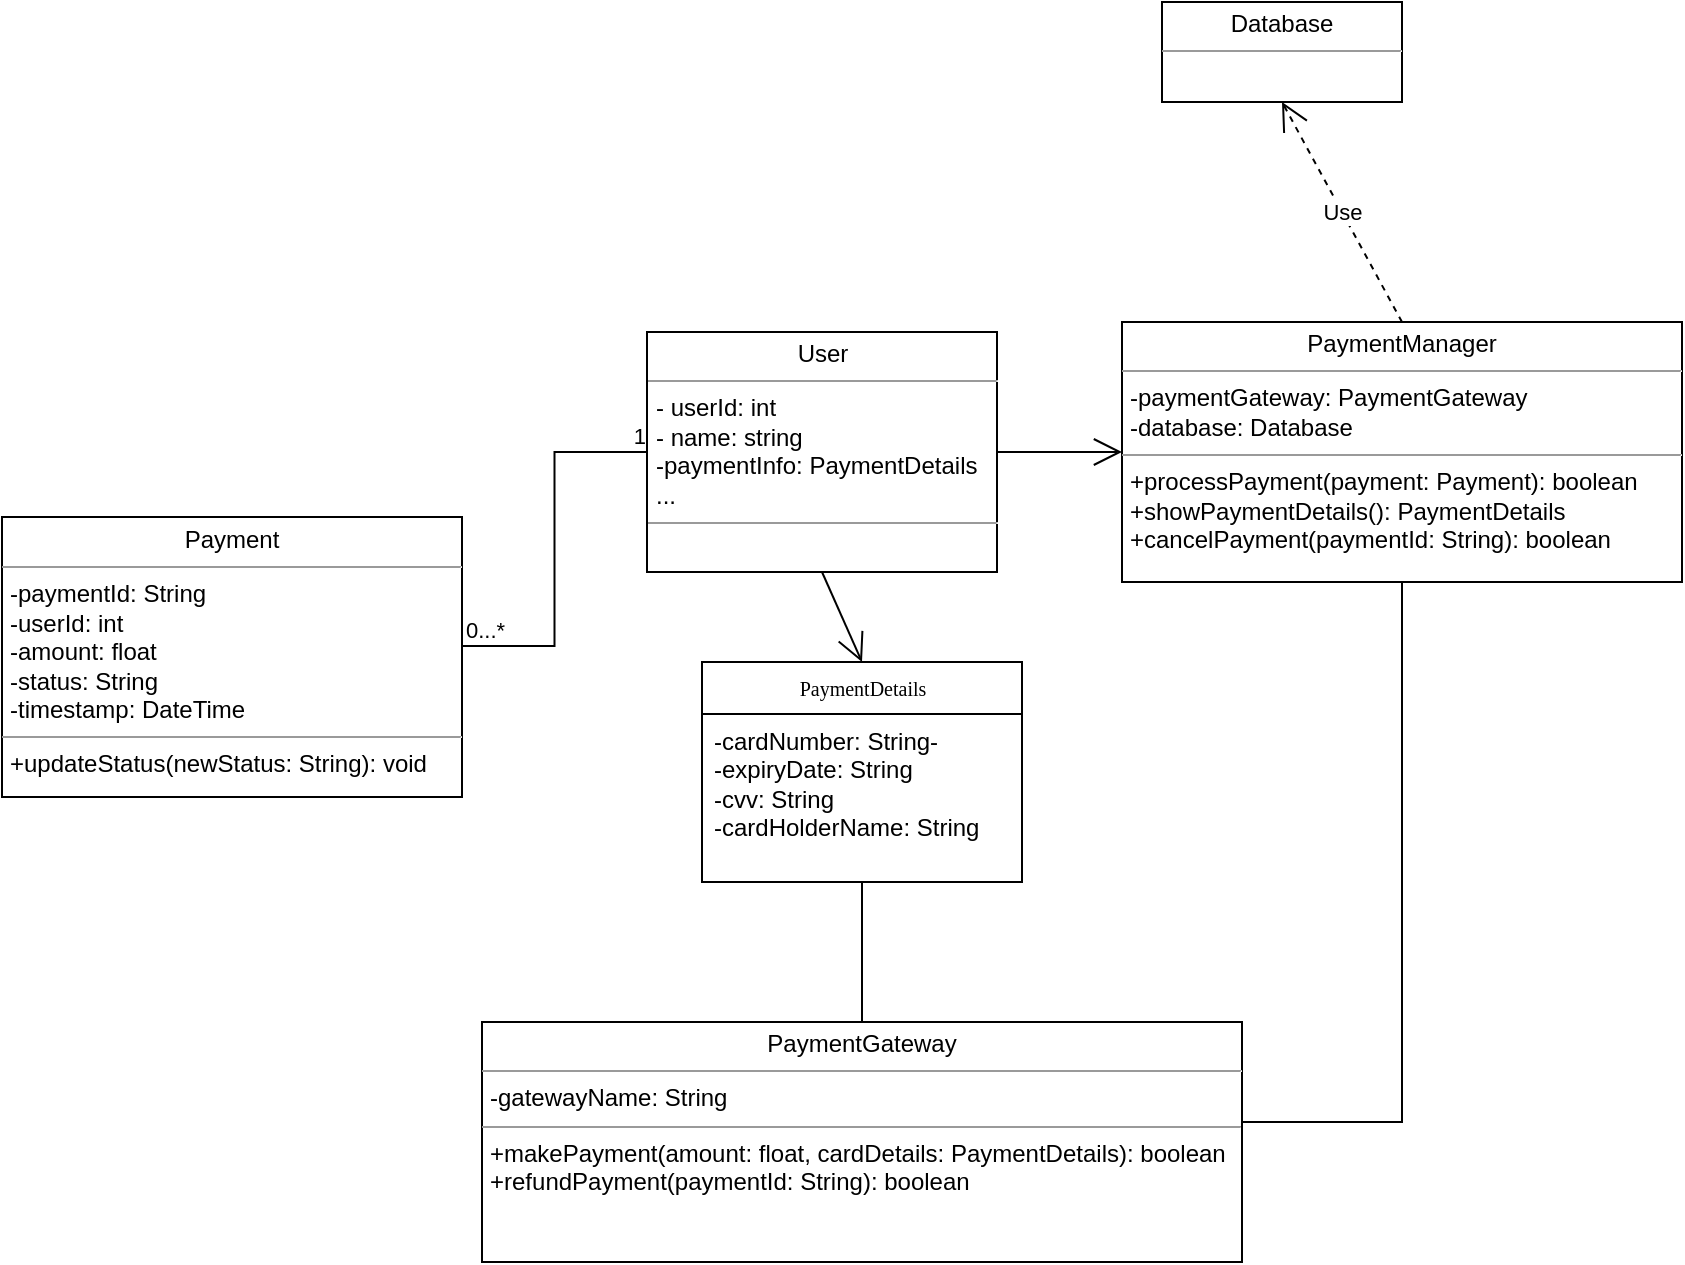 <mxfile version="26.3.0">
  <diagram name="Page-1" id="d8hwIvSwrcw1uanDnyRD">
    <mxGraphModel dx="872" dy="1539" grid="1" gridSize="10" guides="1" tooltips="1" connect="1" arrows="1" fold="1" page="1" pageScale="1" pageWidth="850" pageHeight="1100" math="0" shadow="0">
      <root>
        <mxCell id="0" />
        <mxCell id="1" parent="0" />
        <mxCell id="ImZnsDybVI9Jib_6W4aD-1" value="&lt;div&gt;&lt;span data-end=&quot;1931&quot; data-start=&quot;1910&quot;&gt;PaymentDetails&lt;/span&gt;&lt;/div&gt;" style="swimlane;html=1;fontStyle=0;childLayout=stackLayout;horizontal=1;startSize=26;fillColor=none;horizontalStack=0;resizeParent=1;resizeLast=0;collapsible=1;marginBottom=0;swimlaneFillColor=#ffffff;rounded=0;shadow=0;comic=0;labelBackgroundColor=none;strokeWidth=1;fontFamily=Verdana;fontSize=10;align=center;" vertex="1" parent="1">
          <mxGeometry x="380" y="240" width="160" height="110" as="geometry" />
        </mxCell>
        <mxCell id="ImZnsDybVI9Jib_6W4aD-2" value="-cardNumber: String&lt;span style=&quot;background-color: transparent; color: light-dark(rgb(0, 0, 0), rgb(255, 255, 255));&quot;&gt;-&lt;br&gt;&lt;/span&gt;&lt;div&gt;&lt;span style=&quot;background-color: transparent; color: light-dark(rgb(0, 0, 0), rgb(255, 255, 255));&quot;&gt;-&lt;/span&gt;&lt;span style=&quot;background-color: transparent; color: light-dark(rgb(0, 0, 0), rgb(255, 255, 255));&quot;&gt;expiryDate: String&lt;/span&gt;&lt;/div&gt;&lt;div&gt;&lt;span style=&quot;background-color: transparent; color: light-dark(rgb(0, 0, 0), rgb(255, 255, 255));&quot;&gt;-&lt;/span&gt;&lt;span style=&quot;background-color: transparent; color: light-dark(rgb(0, 0, 0), rgb(255, 255, 255));&quot;&gt;cvv: String&lt;/span&gt;&lt;/div&gt;&lt;div&gt;&lt;span style=&quot;background-color: transparent; color: light-dark(rgb(0, 0, 0), rgb(255, 255, 255));&quot;&gt;-&lt;/span&gt;&lt;span style=&quot;background-color: transparent; color: light-dark(rgb(0, 0, 0), rgb(255, 255, 255));&quot;&gt;cardHolderName: String&lt;/span&gt;&lt;/div&gt;" style="text;html=1;strokeColor=none;fillColor=none;align=left;verticalAlign=top;spacingLeft=4;spacingRight=4;whiteSpace=wrap;overflow=hidden;rotatable=0;points=[[0,0.5],[1,0.5]];portConstraint=eastwest;" vertex="1" parent="ImZnsDybVI9Jib_6W4aD-1">
          <mxGeometry y="26" width="160" height="84" as="geometry" />
        </mxCell>
        <mxCell id="ImZnsDybVI9Jib_6W4aD-4" value="&lt;p style=&quot;margin:0px;margin-top:4px;text-align:center;&quot;&gt;User&lt;/p&gt;&lt;hr size=&quot;1&quot;&gt;&lt;p style=&quot;margin:0px;margin-left:4px;&quot;&gt;- userId: int&amp;nbsp;&lt;/p&gt;&lt;p style=&quot;margin:0px;margin-left:4px;&quot;&gt;- name: string&lt;/p&gt;&lt;p style=&quot;margin:0px;margin-left:4px;&quot;&gt;-paymentInfo: PaymentDetails&lt;/p&gt;&lt;p style=&quot;margin:0px;margin-left:4px;&quot;&gt;...&lt;/p&gt;&lt;hr size=&quot;1&quot;&gt;&lt;p style=&quot;margin:0px;margin-left:4px;&quot;&gt;&lt;br&gt;&lt;/p&gt;" style="verticalAlign=top;align=left;overflow=fill;fontSize=12;fontFamily=Helvetica;html=1;rounded=0;shadow=0;comic=0;labelBackgroundColor=none;strokeWidth=1" vertex="1" parent="1">
          <mxGeometry x="352.5" y="75" width="175" height="120" as="geometry" />
        </mxCell>
        <mxCell id="ImZnsDybVI9Jib_6W4aD-5" value="&lt;p style=&quot;margin:0px;margin-top:4px;text-align:center;&quot;&gt;&lt;span data-end=&quot;766&quot; data-start=&quot;745&quot;&gt;PaymentManager&lt;/span&gt;&lt;/p&gt;&lt;hr size=&quot;1&quot;&gt;&lt;p style=&quot;margin:0px;margin-left:4px;&quot;&gt;-&lt;span style=&quot;background-color: transparent; color: light-dark(rgb(0, 0, 0), rgb(255, 255, 255));&quot;&gt;paymentGateway: PaymentGateway&lt;/span&gt;&lt;/p&gt;&lt;p style=&quot;margin:0px;margin-left:4px;&quot;&gt;&lt;span style=&quot;background-color: transparent; color: light-dark(rgb(0, 0, 0), rgb(255, 255, 255));&quot;&gt;-database: Database&lt;/span&gt;&lt;/p&gt;&lt;hr size=&quot;1&quot;&gt;&lt;p style=&quot;margin:0px;margin-left:4px;&quot;&gt;+processPayment(payment: Payment): boolean&lt;/p&gt;&lt;p style=&quot;margin:0px;margin-left:4px;&quot;&gt;+showPaymentDetails(): PaymentDetails&lt;/p&gt;&lt;p style=&quot;margin:0px;margin-left:4px;&quot;&gt;+cancelPayment(paymentId: String): boolean&lt;/p&gt;" style="verticalAlign=top;align=left;overflow=fill;fontSize=12;fontFamily=Helvetica;html=1;rounded=0;shadow=0;comic=0;labelBackgroundColor=none;strokeWidth=1" vertex="1" parent="1">
          <mxGeometry x="590" y="70" width="280" height="130" as="geometry" />
        </mxCell>
        <mxCell id="ImZnsDybVI9Jib_6W4aD-9" value="&lt;p style=&quot;margin:0px;margin-top:4px;text-align:center;&quot;&gt;Database&lt;/p&gt;&lt;hr size=&quot;1&quot;&gt;&lt;p style=&quot;margin:0px;margin-left:4px;&quot;&gt;&lt;br&gt;&lt;/p&gt;" style="verticalAlign=top;align=left;overflow=fill;fontSize=12;fontFamily=Helvetica;html=1;rounded=0;shadow=0;comic=0;labelBackgroundColor=none;strokeWidth=1" vertex="1" parent="1">
          <mxGeometry x="610" y="-90" width="120" height="50" as="geometry" />
        </mxCell>
        <mxCell id="ImZnsDybVI9Jib_6W4aD-12" value="&lt;p style=&quot;margin:0px;margin-top:4px;text-align:center;&quot;&gt;PaymentGateway&lt;/p&gt;&lt;hr size=&quot;1&quot;&gt;&lt;p style=&quot;margin:0px;margin-left:4px;&quot;&gt;-gatewayName: String&lt;/p&gt;&lt;hr size=&quot;1&quot;&gt;&lt;p style=&quot;margin:0px;margin-left:4px;&quot;&gt;+&lt;span style=&quot;background-color: transparent; color: light-dark(rgb(0, 0, 0), rgb(255, 255, 255));&quot;&gt;makePayment(amount: float, cardDetails: PaymentDetails): boolean&lt;/span&gt;&lt;/p&gt;&lt;p style=&quot;margin:0px;margin-left:4px;&quot;&gt;&lt;span style=&quot;background-color: transparent; color: light-dark(rgb(0, 0, 0), rgb(255, 255, 255));&quot;&gt;+&lt;/span&gt;&lt;span style=&quot;background-color: transparent; color: light-dark(rgb(0, 0, 0), rgb(255, 255, 255));&quot;&gt;refundPayment(paymentId: String): boolean&lt;/span&gt;&lt;/p&gt;" style="verticalAlign=top;align=left;overflow=fill;fontSize=12;fontFamily=Helvetica;html=1;rounded=0;shadow=0;comic=0;labelBackgroundColor=none;strokeWidth=1" vertex="1" parent="1">
          <mxGeometry x="270" y="420" width="380" height="120" as="geometry" />
        </mxCell>
        <mxCell id="ImZnsDybVI9Jib_6W4aD-13" value="&lt;p style=&quot;margin:0px;margin-top:4px;text-align:center;&quot;&gt;&lt;span data-end=&quot;1643&quot; data-start=&quot;1629&quot;&gt;Payment&lt;/span&gt;&lt;/p&gt;&lt;hr size=&quot;1&quot;&gt;&lt;p style=&quot;margin:0px;margin-left:4px;&quot;&gt;-paymentId: String&lt;/p&gt;&lt;p style=&quot;margin:0px;margin-left:4px;&quot;&gt;-userId: int&lt;/p&gt;&lt;p style=&quot;margin:0px;margin-left:4px;&quot;&gt;-amount: float&lt;/p&gt;&lt;p style=&quot;margin:0px;margin-left:4px;&quot;&gt;-status: String&lt;/p&gt;&lt;p style=&quot;margin:0px;margin-left:4px;&quot;&gt;-timestamp: DateTime&lt;/p&gt;&lt;hr size=&quot;1&quot;&gt;&lt;p style=&quot;margin:0px;margin-left:4px;&quot;&gt;+updateStatus(newStatus: String): void&lt;/p&gt;" style="verticalAlign=top;align=left;overflow=fill;fontSize=12;fontFamily=Helvetica;html=1;rounded=0;shadow=0;comic=0;labelBackgroundColor=none;strokeWidth=1" vertex="1" parent="1">
          <mxGeometry x="30" y="167.5" width="230" height="140" as="geometry" />
        </mxCell>
        <mxCell id="ImZnsDybVI9Jib_6W4aD-15" value="" style="endArrow=open;endFill=1;endSize=12;html=1;rounded=0;entryX=0.5;entryY=0;entryDx=0;entryDy=0;exitX=0.5;exitY=1;exitDx=0;exitDy=0;" edge="1" parent="1" source="ImZnsDybVI9Jib_6W4aD-4" target="ImZnsDybVI9Jib_6W4aD-1">
          <mxGeometry width="160" relative="1" as="geometry">
            <mxPoint x="350" y="-30" as="sourcePoint" />
            <mxPoint x="510" y="-30" as="targetPoint" />
          </mxGeometry>
        </mxCell>
        <mxCell id="ImZnsDybVI9Jib_6W4aD-16" value="" style="endArrow=none;html=1;edgeStyle=orthogonalEdgeStyle;rounded=0;exitX=1;exitY=0.461;exitDx=0;exitDy=0;exitPerimeter=0;entryX=0;entryY=0.5;entryDx=0;entryDy=0;" edge="1" parent="1" source="ImZnsDybVI9Jib_6W4aD-13" target="ImZnsDybVI9Jib_6W4aD-4">
          <mxGeometry relative="1" as="geometry">
            <mxPoint x="350" y="110" as="sourcePoint" />
            <mxPoint x="510" y="110" as="targetPoint" />
          </mxGeometry>
        </mxCell>
        <mxCell id="ImZnsDybVI9Jib_6W4aD-17" value="0...*" style="edgeLabel;resizable=0;html=1;align=left;verticalAlign=bottom;" connectable="0" vertex="1" parent="ImZnsDybVI9Jib_6W4aD-16">
          <mxGeometry x="-1" relative="1" as="geometry" />
        </mxCell>
        <mxCell id="ImZnsDybVI9Jib_6W4aD-18" value="1" style="edgeLabel;resizable=0;html=1;align=right;verticalAlign=bottom;" connectable="0" vertex="1" parent="ImZnsDybVI9Jib_6W4aD-16">
          <mxGeometry x="1" relative="1" as="geometry" />
        </mxCell>
        <mxCell id="ImZnsDybVI9Jib_6W4aD-19" value="" style="endArrow=open;endFill=1;endSize=12;html=1;rounded=0;exitX=1;exitY=0.5;exitDx=0;exitDy=0;entryX=0;entryY=0.5;entryDx=0;entryDy=0;" edge="1" parent="1" source="ImZnsDybVI9Jib_6W4aD-4" target="ImZnsDybVI9Jib_6W4aD-5">
          <mxGeometry width="160" relative="1" as="geometry">
            <mxPoint x="350" y="110" as="sourcePoint" />
            <mxPoint x="475" y="260" as="targetPoint" />
          </mxGeometry>
        </mxCell>
        <mxCell id="ImZnsDybVI9Jib_6W4aD-20" value="" style="endArrow=none;html=1;edgeStyle=orthogonalEdgeStyle;rounded=0;entryX=0.5;entryY=1;entryDx=0;entryDy=0;exitX=1;exitY=0.5;exitDx=0;exitDy=0;" edge="1" parent="1" source="ImZnsDybVI9Jib_6W4aD-12" target="ImZnsDybVI9Jib_6W4aD-5">
          <mxGeometry relative="1" as="geometry">
            <mxPoint x="730" y="530" as="sourcePoint" />
            <mxPoint x="510" y="410" as="targetPoint" />
            <Array as="points">
              <mxPoint x="730" y="470" />
            </Array>
          </mxGeometry>
        </mxCell>
        <mxCell id="ImZnsDybVI9Jib_6W4aD-24" value="Use" style="endArrow=open;endSize=12;dashed=1;html=1;rounded=0;entryX=0.5;entryY=1;entryDx=0;entryDy=0;exitX=0.5;exitY=0;exitDx=0;exitDy=0;" edge="1" parent="1" source="ImZnsDybVI9Jib_6W4aD-5" target="ImZnsDybVI9Jib_6W4aD-9">
          <mxGeometry width="160" relative="1" as="geometry">
            <mxPoint x="350" y="410" as="sourcePoint" />
            <mxPoint x="510" y="410" as="targetPoint" />
          </mxGeometry>
        </mxCell>
        <mxCell id="ImZnsDybVI9Jib_6W4aD-27" value="" style="endArrow=none;html=1;edgeStyle=orthogonalEdgeStyle;rounded=0;exitX=0.5;exitY=0;exitDx=0;exitDy=0;entryX=0.488;entryY=1;entryDx=0;entryDy=0;entryPerimeter=0;" edge="1" parent="1" source="ImZnsDybVI9Jib_6W4aD-12" target="ImZnsDybVI9Jib_6W4aD-2">
          <mxGeometry relative="1" as="geometry">
            <mxPoint x="350" y="410" as="sourcePoint" />
            <mxPoint x="440" y="362" as="targetPoint" />
            <Array as="points">
              <mxPoint x="460" y="420" />
              <mxPoint x="460" y="350" />
            </Array>
          </mxGeometry>
        </mxCell>
      </root>
    </mxGraphModel>
  </diagram>
</mxfile>
